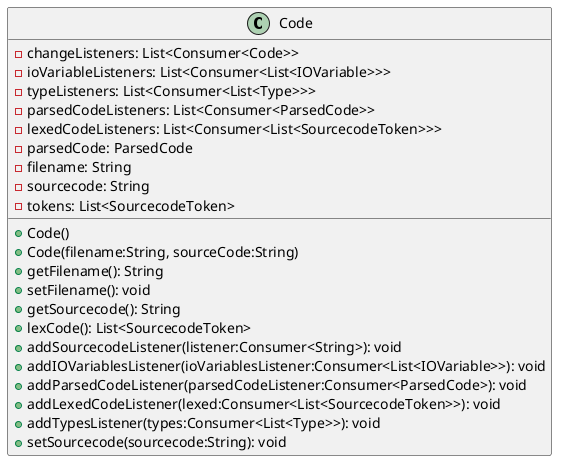 @startuml

    class Code {
        -changeListeners: List<Consumer<Code>>
        -ioVariableListeners: List<Consumer<List<IOVariable>>>
        -typeListeners: List<Consumer<List<Type>>>
        -parsedCodeListeners: List<Consumer<ParsedCode>>
        -lexedCodeListeners: List<Consumer<List<SourcecodeToken>>>
        -parsedCode: ParsedCode
        -filename: String
        -sourcecode: String
        -tokens: List<SourcecodeToken>
        +Code()
        +Code(filename:String, sourceCode:String)
        +getFilename(): String
        +setFilename(): void
        +getSourcecode(): String
        +lexCode(): List<SourcecodeToken>
        +addSourcecodeListener(listener:Consumer<String>): void
        +addIOVariablesListener(ioVariablesListener:Consumer<List<IOVariable>>): void
        +addParsedCodeListener(parsedCodeListener:Consumer<ParsedCode>): void
        +addLexedCodeListener(lexed:Consumer<List<SourcecodeToken>>): void
        +addTypesListener(types:Consumer<List<Type>>): void
        +setSourcecode(sourcecode:String): void
    }

@enduml
